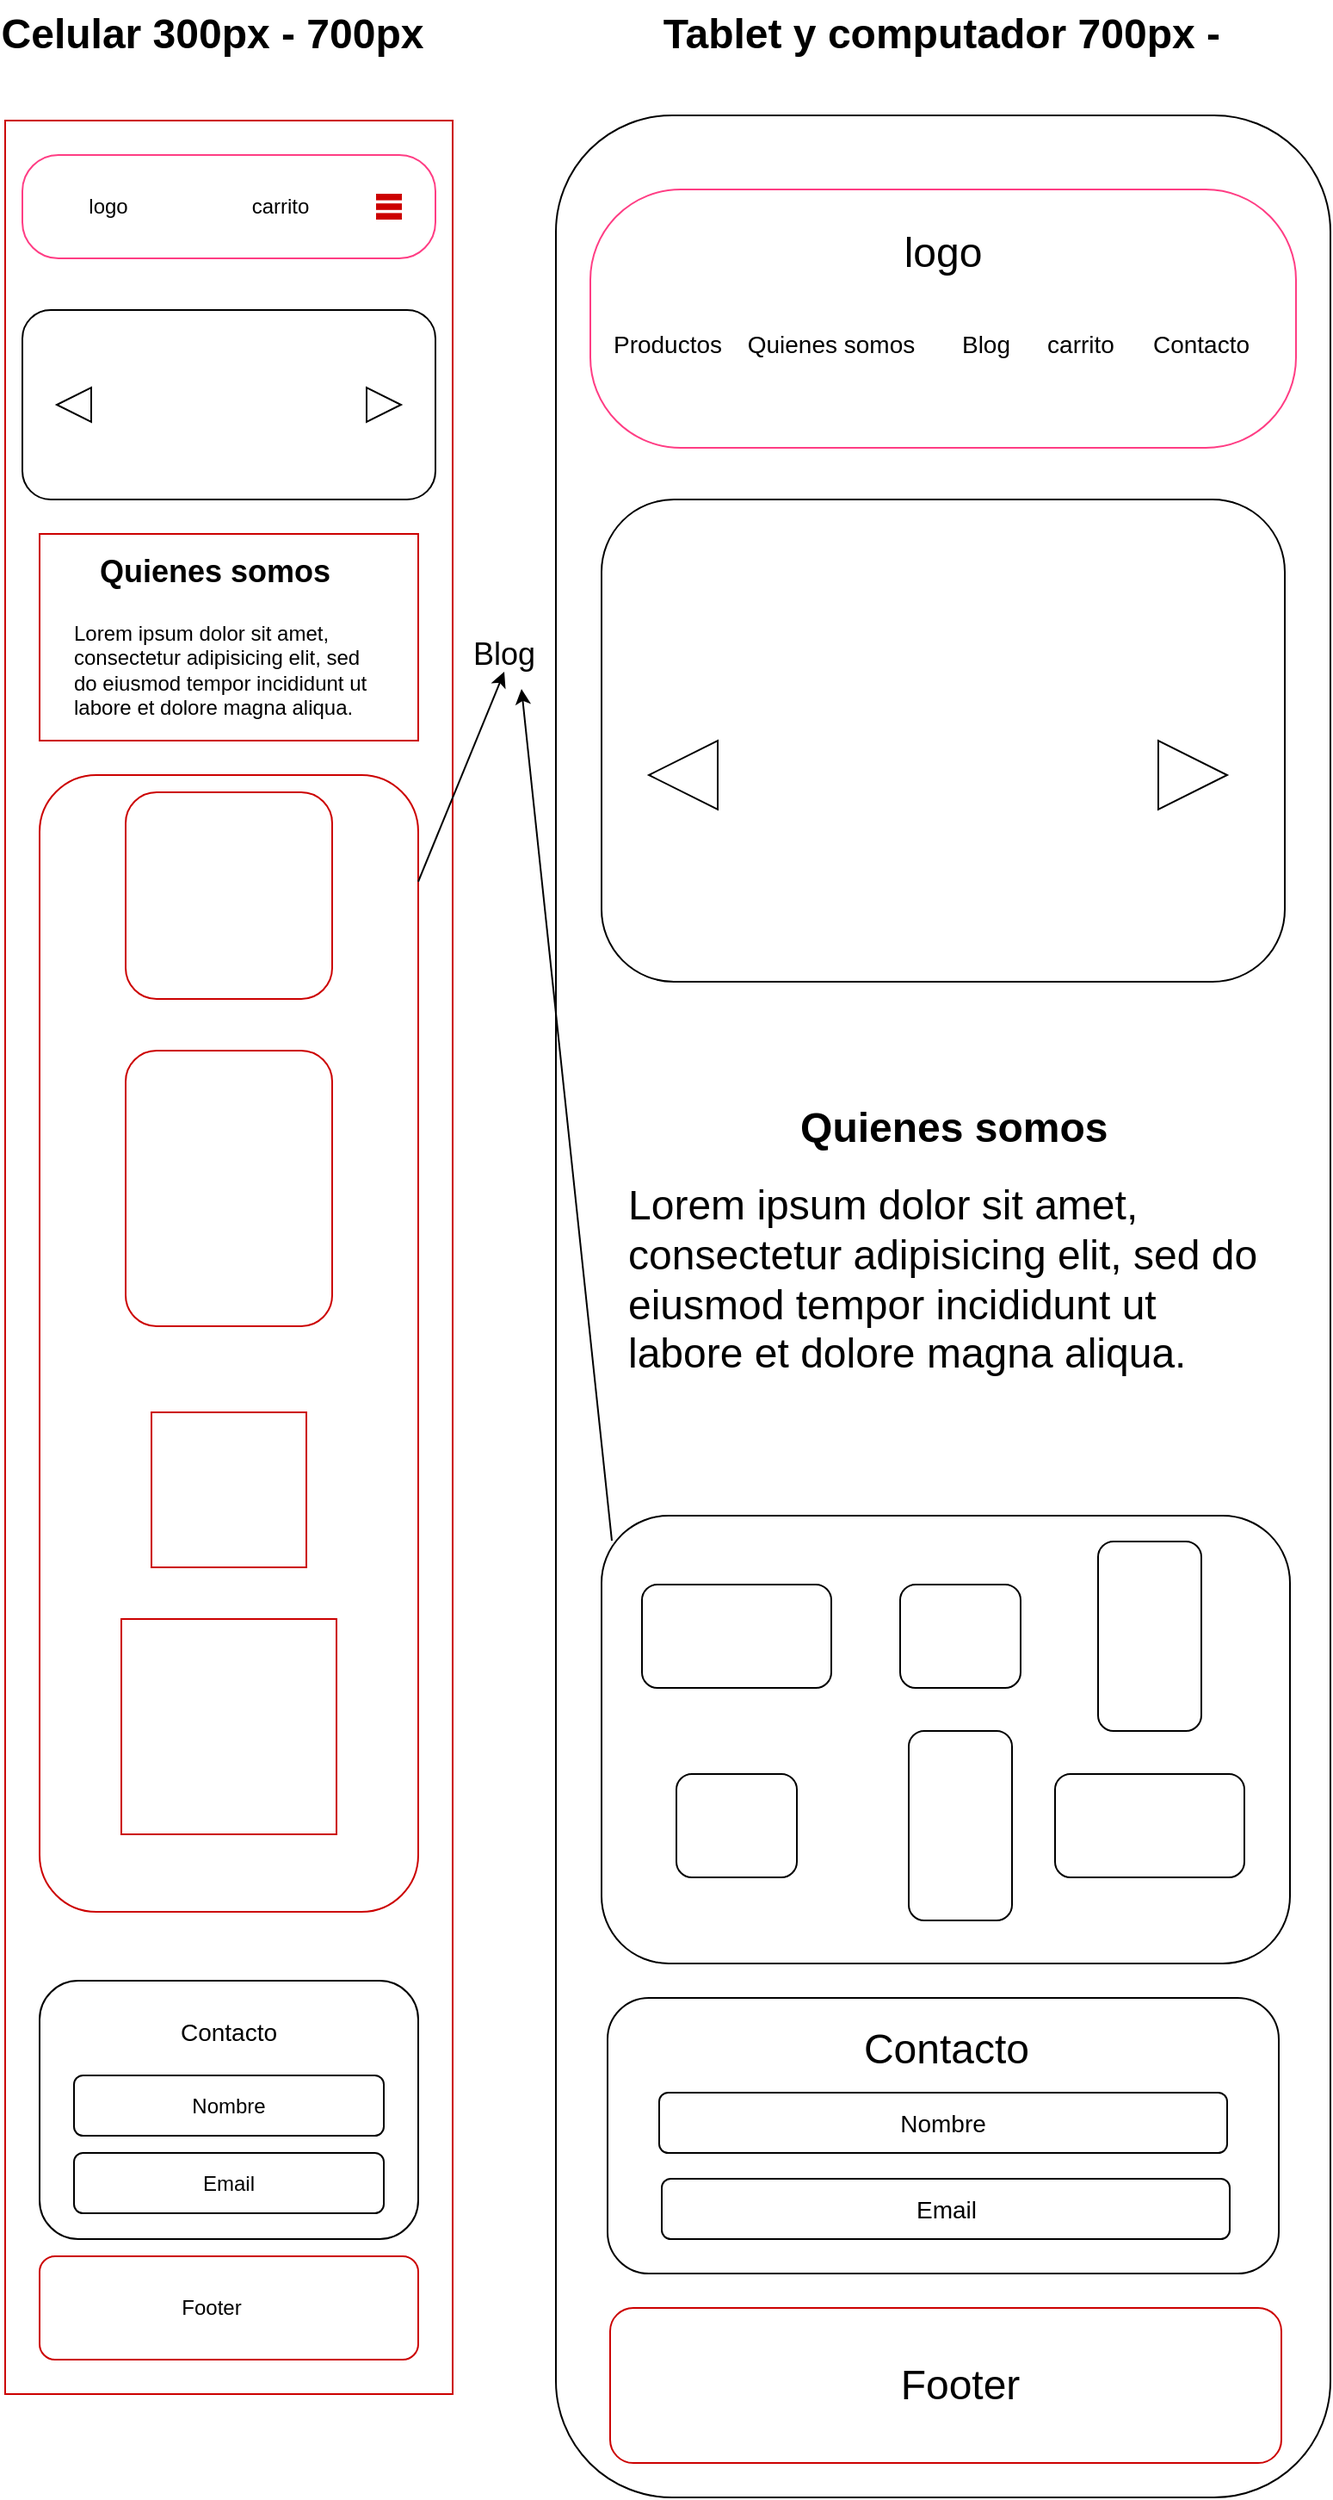 <mxfile version="13.1.3" type="github">
  <diagram id="THPSRGsQop3PX9e4Uymi" name="Page-1">
    <mxGraphModel dx="868" dy="401" grid="1" gridSize="10" guides="1" tooltips="1" connect="1" arrows="1" fold="1" page="1" pageScale="1" pageWidth="827" pageHeight="1169" math="0" shadow="0">
      <root>
        <mxCell id="0" />
        <mxCell id="1" parent="0" />
        <mxCell id="l3Q6PpPCziIq4NBjd-yP-11" value="" style="rounded=0;whiteSpace=wrap;html=1;strokeColor=#CC0000;gradientColor=none;" parent="1" vertex="1">
          <mxGeometry x="40" y="90" width="260" height="1320" as="geometry" />
        </mxCell>
        <mxCell id="SKLjpIydk1iUgqQTPu1M-3" value="" style="rounded=1;whiteSpace=wrap;html=1;strokeColor=#FF3D84;arcSize=35;" parent="1" vertex="1">
          <mxGeometry x="50" y="110" width="240" height="60" as="geometry" />
        </mxCell>
        <mxCell id="SKLjpIydk1iUgqQTPu1M-6" value="" style="shape=parallelMarker;direction=south;html=1;outlineConnect=0;strokeColor=#CC0000;fillColor=#f8cecc;" parent="1" vertex="1">
          <mxGeometry x="256" y="133" width="14" height="14" as="geometry" />
        </mxCell>
        <mxCell id="l3Q6PpPCziIq4NBjd-yP-1" value="" style="rounded=1;whiteSpace=wrap;html=1;" parent="1" vertex="1">
          <mxGeometry x="50" y="200" width="240" height="110" as="geometry" />
        </mxCell>
        <mxCell id="l3Q6PpPCziIq4NBjd-yP-3" value="" style="html=1;shadow=0;dashed=0;align=center;verticalAlign=middle;shape=mxgraph.arrows2.arrow;dy=0.6;dx=40;flipH=1;notch=0;" parent="1" vertex="1">
          <mxGeometry x="70" y="245" width="20" height="20" as="geometry" />
        </mxCell>
        <mxCell id="l3Q6PpPCziIq4NBjd-yP-6" value="" style="html=1;shadow=0;dashed=0;align=center;verticalAlign=middle;shape=mxgraph.arrows2.arrow;dy=0.6;dx=40;flipH=1;notch=0;rotation=-180;" parent="1" vertex="1">
          <mxGeometry x="250" y="245" width="20" height="20" as="geometry" />
        </mxCell>
        <mxCell id="l3Q6PpPCziIq4NBjd-yP-13" value="Celular 300px - 700px" style="text;strokeColor=none;fillColor=none;html=1;fontSize=24;fontStyle=1;verticalAlign=middle;align=center;" parent="1" vertex="1">
          <mxGeometry x="110" y="20" width="100" height="40" as="geometry" />
        </mxCell>
        <mxCell id="l3Q6PpPCziIq4NBjd-yP-14" value="carrito" style="text;html=1;strokeColor=none;fillColor=none;align=center;verticalAlign=middle;whiteSpace=wrap;rounded=0;" parent="1" vertex="1">
          <mxGeometry x="180" y="130" width="40" height="20" as="geometry" />
        </mxCell>
        <mxCell id="l3Q6PpPCziIq4NBjd-yP-15" value="logo" style="text;html=1;strokeColor=none;fillColor=none;align=center;verticalAlign=middle;whiteSpace=wrap;rounded=0;" parent="1" vertex="1">
          <mxGeometry x="80" y="130" width="40" height="20" as="geometry" />
        </mxCell>
        <mxCell id="l3Q6PpPCziIq4NBjd-yP-18" value="" style="rounded=0;whiteSpace=wrap;html=1;strokeColor=#CC0000;gradientColor=none;" parent="1" vertex="1">
          <mxGeometry x="60" y="330" width="220" height="120" as="geometry" />
        </mxCell>
        <mxCell id="l3Q6PpPCziIq4NBjd-yP-19" value="&lt;h1&gt;&lt;font style=&quot;font-size: 18px&quot;&gt;&amp;nbsp; &amp;nbsp;Quienes somos&lt;/font&gt;&lt;/h1&gt;&lt;p&gt;Lorem ipsum dolor sit amet, consectetur adipisicing elit, sed do eiusmod tempor incididunt ut labore et dolore magna aliqua.&lt;/p&gt;" style="text;html=1;strokeColor=none;fillColor=none;spacing=5;spacingTop=-20;whiteSpace=wrap;overflow=hidden;rounded=0;" parent="1" vertex="1">
          <mxGeometry x="75" y="330" width="190" height="120" as="geometry" />
        </mxCell>
        <mxCell id="l3Q6PpPCziIq4NBjd-yP-21" value="" style="rounded=1;whiteSpace=wrap;html=1;strokeColor=#CC0000;gradientColor=none;" parent="1" vertex="1">
          <mxGeometry x="60" y="470" width="220" height="660" as="geometry" />
        </mxCell>
        <mxCell id="l3Q6PpPCziIq4NBjd-yP-22" value="" style="whiteSpace=wrap;html=1;aspect=fixed;strokeColor=#CC0000;gradientColor=none;" parent="1" vertex="1">
          <mxGeometry x="125" y="840" width="90" height="90" as="geometry" />
        </mxCell>
        <mxCell id="l3Q6PpPCziIq4NBjd-yP-23" value="" style="rounded=1;whiteSpace=wrap;html=1;strokeColor=#CC0000;gradientColor=none;direction=south;" parent="1" vertex="1">
          <mxGeometry x="110" y="480" width="120" height="120" as="geometry" />
        </mxCell>
        <mxCell id="l3Q6PpPCziIq4NBjd-yP-24" value="" style="whiteSpace=wrap;html=1;aspect=fixed;strokeColor=#CC0000;gradientColor=none;" parent="1" vertex="1">
          <mxGeometry x="107.5" y="960" width="125" height="125" as="geometry" />
        </mxCell>
        <mxCell id="l3Q6PpPCziIq4NBjd-yP-25" value="" style="rounded=1;whiteSpace=wrap;html=1;strokeColor=#CC0000;gradientColor=none;direction=south;" parent="1" vertex="1">
          <mxGeometry x="110" y="630" width="120" height="160" as="geometry" />
        </mxCell>
        <mxCell id="l3Q6PpPCziIq4NBjd-yP-30" value="" style="endArrow=classic;html=1;entryX=0.5;entryY=1;entryDx=0;entryDy=0;" parent="1" source="l3Q6PpPCziIq4NBjd-yP-21" target="l3Q6PpPCziIq4NBjd-yP-31" edge="1">
          <mxGeometry width="50" height="50" relative="1" as="geometry">
            <mxPoint x="370" y="560" as="sourcePoint" />
            <mxPoint x="360" y="430" as="targetPoint" />
          </mxGeometry>
        </mxCell>
        <mxCell id="l3Q6PpPCziIq4NBjd-yP-31" value="&lt;font style=&quot;font-size: 18px&quot;&gt;Blog&lt;/font&gt;" style="text;html=1;strokeColor=none;fillColor=none;align=center;verticalAlign=middle;whiteSpace=wrap;rounded=0;" parent="1" vertex="1">
          <mxGeometry x="310" y="390" width="40" height="20" as="geometry" />
        </mxCell>
        <mxCell id="l3Q6PpPCziIq4NBjd-yP-32" value="" style="rounded=1;whiteSpace=wrap;html=1;strokeColor=#CC0000;gradientColor=none;" parent="1" vertex="1">
          <mxGeometry x="60" y="1330" width="220" height="60" as="geometry" />
        </mxCell>
        <mxCell id="l3Q6PpPCziIq4NBjd-yP-33" value="Footer" style="text;html=1;strokeColor=none;fillColor=none;align=center;verticalAlign=middle;whiteSpace=wrap;rounded=0;" parent="1" vertex="1">
          <mxGeometry x="140" y="1350" width="40" height="20" as="geometry" />
        </mxCell>
        <mxCell id="l3Q6PpPCziIq4NBjd-yP-34" value="Tablet y computador 700px -&amp;nbsp;" style="text;strokeColor=none;fillColor=none;html=1;fontSize=24;fontStyle=1;verticalAlign=middle;align=center;" parent="1" vertex="1">
          <mxGeometry x="536.5" y="20" width="100" height="40" as="geometry" />
        </mxCell>
        <mxCell id="MgB8OqWCWTAbXptHkMxC-3" value="" style="rounded=1;whiteSpace=wrap;html=1;" parent="1" vertex="1">
          <mxGeometry x="360" y="87" width="450" height="1383" as="geometry" />
        </mxCell>
        <mxCell id="MgB8OqWCWTAbXptHkMxC-7" value="" style="rounded=1;whiteSpace=wrap;html=1;strokeColor=#FF3D84;arcSize=35;" parent="1" vertex="1">
          <mxGeometry x="380" y="130" width="410" height="150" as="geometry" />
        </mxCell>
        <mxCell id="MgB8OqWCWTAbXptHkMxC-9" value="&lt;font style=&quot;font-size: 14px&quot;&gt;carrito&lt;/font&gt;" style="text;html=1;strokeColor=none;fillColor=none;align=center;verticalAlign=middle;whiteSpace=wrap;rounded=0;" parent="1" vertex="1">
          <mxGeometry x="640" y="200" width="50" height="40" as="geometry" />
        </mxCell>
        <mxCell id="MgB8OqWCWTAbXptHkMxC-10" value="&lt;font style=&quot;font-size: 24px&quot;&gt;logo&lt;/font&gt;" style="text;html=1;strokeColor=none;fillColor=none;align=center;verticalAlign=middle;whiteSpace=wrap;rounded=0;" parent="1" vertex="1">
          <mxGeometry x="530" y="133" width="110" height="67" as="geometry" />
        </mxCell>
        <mxCell id="MgB8OqWCWTAbXptHkMxC-11" value="&lt;font style=&quot;font-size: 14px&quot;&gt;Contacto&lt;/font&gt;" style="text;html=1;strokeColor=none;fillColor=none;align=center;verticalAlign=middle;whiteSpace=wrap;rounded=0;" parent="1" vertex="1">
          <mxGeometry x="710" y="200" width="50" height="40" as="geometry" />
        </mxCell>
        <mxCell id="MgB8OqWCWTAbXptHkMxC-12" value="&lt;font style=&quot;font-size: 14px&quot;&gt;Productos&lt;/font&gt;" style="text;html=1;strokeColor=none;fillColor=none;align=center;verticalAlign=middle;whiteSpace=wrap;rounded=0;" parent="1" vertex="1">
          <mxGeometry x="400" y="200" width="50" height="40" as="geometry" />
        </mxCell>
        <mxCell id="MgB8OqWCWTAbXptHkMxC-13" value="&lt;font style=&quot;font-size: 14px&quot;&gt;Quienes somos&lt;/font&gt;" style="text;html=1;strokeColor=none;fillColor=none;align=center;verticalAlign=middle;whiteSpace=wrap;rounded=0;" parent="1" vertex="1">
          <mxGeometry x="470" y="200" width="100" height="40" as="geometry" />
        </mxCell>
        <mxCell id="MgB8OqWCWTAbXptHkMxC-14" value="&lt;font style=&quot;font-size: 14px&quot;&gt;Blog&lt;/font&gt;" style="text;html=1;strokeColor=none;fillColor=none;align=center;verticalAlign=middle;whiteSpace=wrap;rounded=0;" parent="1" vertex="1">
          <mxGeometry x="585" y="200" width="50" height="40" as="geometry" />
        </mxCell>
        <mxCell id="MgB8OqWCWTAbXptHkMxC-15" value="" style="rounded=1;whiteSpace=wrap;html=1;" parent="1" vertex="1">
          <mxGeometry x="386.5" y="310" width="397" height="280" as="geometry" />
        </mxCell>
        <mxCell id="MgB8OqWCWTAbXptHkMxC-16" value="" style="html=1;shadow=0;dashed=0;align=center;verticalAlign=middle;shape=mxgraph.arrows2.arrow;dy=0.6;dx=40;flipH=1;notch=0;" parent="1" vertex="1">
          <mxGeometry x="414" y="450" width="40" height="40" as="geometry" />
        </mxCell>
        <mxCell id="MgB8OqWCWTAbXptHkMxC-17" value="" style="html=1;shadow=0;dashed=0;align=center;verticalAlign=middle;shape=mxgraph.arrows2.arrow;dy=0.6;dx=40;flipH=1;notch=0;rotation=-180;" parent="1" vertex="1">
          <mxGeometry x="710" y="450" width="40" height="40" as="geometry" />
        </mxCell>
        <mxCell id="MgB8OqWCWTAbXptHkMxC-18" value="&lt;h1&gt;&lt;font style=&quot;font-size: 24px&quot;&gt;&amp;nbsp; &amp;nbsp; &amp;nbsp; &amp;nbsp; &amp;nbsp; &amp;nbsp; &amp;nbsp; &amp;nbsp;Quienes somos&lt;/font&gt;&lt;/h1&gt;&lt;p&gt;&lt;font style=&quot;font-size: 24px&quot;&gt;Lorem ipsum dolor sit amet, consectetur adipisicing elit, sed do eiusmod tempor incididunt ut labore et dolore magna aliqua.&lt;/font&gt;&lt;/p&gt;" style="text;html=1;strokeColor=none;fillColor=none;spacing=5;spacingTop=-20;whiteSpace=wrap;overflow=hidden;rounded=0;" parent="1" vertex="1">
          <mxGeometry x="396.5" y="655" width="380" height="190" as="geometry" />
        </mxCell>
        <mxCell id="MgB8OqWCWTAbXptHkMxC-19" value="" style="rounded=1;whiteSpace=wrap;html=1;" parent="1" vertex="1">
          <mxGeometry x="386.5" y="900" width="400" height="260" as="geometry" />
        </mxCell>
        <mxCell id="MgB8OqWCWTAbXptHkMxC-20" value="" style="rounded=1;whiteSpace=wrap;html=1;" parent="1" vertex="1">
          <mxGeometry x="410" y="940" width="110" height="60" as="geometry" />
        </mxCell>
        <mxCell id="MgB8OqWCWTAbXptHkMxC-22" value="" style="rounded=1;whiteSpace=wrap;html=1;" parent="1" vertex="1">
          <mxGeometry x="560" y="940" width="70" height="60" as="geometry" />
        </mxCell>
        <mxCell id="MgB8OqWCWTAbXptHkMxC-23" value="" style="rounded=1;whiteSpace=wrap;html=1;rotation=90;" parent="1" vertex="1">
          <mxGeometry x="650" y="940" width="110" height="60" as="geometry" />
        </mxCell>
        <mxCell id="MgB8OqWCWTAbXptHkMxC-24" value="" style="rounded=1;whiteSpace=wrap;html=1;" parent="1" vertex="1">
          <mxGeometry x="430" y="1050" width="70" height="60" as="geometry" />
        </mxCell>
        <mxCell id="MgB8OqWCWTAbXptHkMxC-25" value="" style="rounded=1;whiteSpace=wrap;html=1;rotation=90;" parent="1" vertex="1">
          <mxGeometry x="540" y="1050" width="110" height="60" as="geometry" />
        </mxCell>
        <mxCell id="MgB8OqWCWTAbXptHkMxC-26" value="" style="rounded=1;whiteSpace=wrap;html=1;" parent="1" vertex="1">
          <mxGeometry x="650" y="1050" width="110" height="60" as="geometry" />
        </mxCell>
        <mxCell id="MgB8OqWCWTAbXptHkMxC-27" value="" style="rounded=1;whiteSpace=wrap;html=1;strokeColor=#CC0000;gradientColor=none;" parent="1" vertex="1">
          <mxGeometry x="391.5" y="1360" width="390" height="90" as="geometry" />
        </mxCell>
        <mxCell id="MgB8OqWCWTAbXptHkMxC-30" value="" style="endArrow=classic;html=1;entryX=0.5;entryY=1;entryDx=0;entryDy=0;exitX=0.015;exitY=0.056;exitDx=0;exitDy=0;exitPerimeter=0;" parent="1" source="MgB8OqWCWTAbXptHkMxC-19" edge="1">
          <mxGeometry width="50" height="50" relative="1" as="geometry">
            <mxPoint x="290" y="541.875" as="sourcePoint" />
            <mxPoint x="340" y="420" as="targetPoint" />
          </mxGeometry>
        </mxCell>
        <mxCell id="o4vuFym1TgaULyUxYDuf-1" value="" style="rounded=1;whiteSpace=wrap;html=1;" vertex="1" parent="1">
          <mxGeometry x="60" y="1170" width="220" height="150" as="geometry" />
        </mxCell>
        <mxCell id="o4vuFym1TgaULyUxYDuf-2" value="" style="rounded=1;whiteSpace=wrap;html=1;" vertex="1" parent="1">
          <mxGeometry x="80" y="1225" width="180" height="35" as="geometry" />
        </mxCell>
        <mxCell id="o4vuFym1TgaULyUxYDuf-3" value="Nombre" style="text;html=1;strokeColor=none;fillColor=none;align=center;verticalAlign=middle;whiteSpace=wrap;rounded=0;" vertex="1" parent="1">
          <mxGeometry x="150" y="1232.5" width="40" height="20" as="geometry" />
        </mxCell>
        <mxCell id="o4vuFym1TgaULyUxYDuf-5" value="" style="rounded=1;whiteSpace=wrap;html=1;" vertex="1" parent="1">
          <mxGeometry x="80" y="1270" width="180" height="35" as="geometry" />
        </mxCell>
        <mxCell id="o4vuFym1TgaULyUxYDuf-6" value="Email" style="text;html=1;strokeColor=none;fillColor=none;align=center;verticalAlign=middle;whiteSpace=wrap;rounded=0;" vertex="1" parent="1">
          <mxGeometry x="150" y="1277.5" width="40" height="20" as="geometry" />
        </mxCell>
        <mxCell id="o4vuFym1TgaULyUxYDuf-8" value="&lt;font style=&quot;font-size: 14px&quot;&gt;Contacto&lt;/font&gt;" style="text;html=1;strokeColor=none;fillColor=none;align=center;verticalAlign=middle;whiteSpace=wrap;rounded=0;" vertex="1" parent="1">
          <mxGeometry x="150" y="1190" width="40" height="20" as="geometry" />
        </mxCell>
        <mxCell id="o4vuFym1TgaULyUxYDuf-11" value="" style="rounded=1;whiteSpace=wrap;html=1;" vertex="1" parent="1">
          <mxGeometry x="390" y="1180" width="390" height="160" as="geometry" />
        </mxCell>
        <mxCell id="o4vuFym1TgaULyUxYDuf-12" value="&lt;font style=&quot;font-size: 24px&quot;&gt;Contacto&lt;/font&gt;" style="text;html=1;strokeColor=none;fillColor=none;align=center;verticalAlign=middle;whiteSpace=wrap;rounded=0;" vertex="1" parent="1">
          <mxGeometry x="566.5" y="1200" width="40" height="20" as="geometry" />
        </mxCell>
        <mxCell id="o4vuFym1TgaULyUxYDuf-13" value="&lt;font style=&quot;font-size: 14px&quot;&gt;Nombre&lt;/font&gt;" style="rounded=1;whiteSpace=wrap;html=1;" vertex="1" parent="1">
          <mxGeometry x="420" y="1235" width="330" height="35" as="geometry" />
        </mxCell>
        <mxCell id="o4vuFym1TgaULyUxYDuf-14" value="&lt;font style=&quot;font-size: 14px&quot;&gt;Email&lt;/font&gt;" style="rounded=1;whiteSpace=wrap;html=1;" vertex="1" parent="1">
          <mxGeometry x="421.5" y="1285" width="330" height="35" as="geometry" />
        </mxCell>
        <mxCell id="o4vuFym1TgaULyUxYDuf-15" value="&lt;font style=&quot;font-size: 24px&quot;&gt;Footer&lt;/font&gt;" style="text;html=1;strokeColor=none;fillColor=none;align=center;verticalAlign=middle;whiteSpace=wrap;rounded=0;" vertex="1" parent="1">
          <mxGeometry x="575" y="1395" width="40" height="20" as="geometry" />
        </mxCell>
      </root>
    </mxGraphModel>
  </diagram>
</mxfile>
